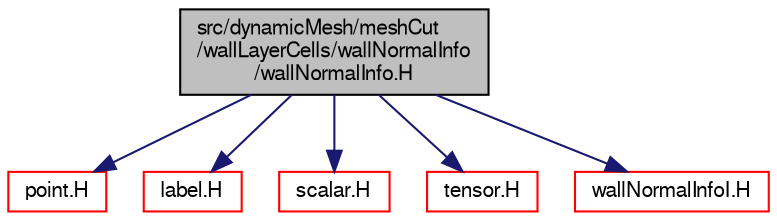digraph "src/dynamicMesh/meshCut/wallLayerCells/wallNormalInfo/wallNormalInfo.H"
{
  bgcolor="transparent";
  edge [fontname="FreeSans",fontsize="10",labelfontname="FreeSans",labelfontsize="10"];
  node [fontname="FreeSans",fontsize="10",shape=record];
  Node0 [label="src/dynamicMesh/meshCut\l/wallLayerCells/wallNormalInfo\l/wallNormalInfo.H",height=0.2,width=0.4,color="black", fillcolor="grey75", style="filled", fontcolor="black"];
  Node0 -> Node1 [color="midnightblue",fontsize="10",style="solid",fontname="FreeSans"];
  Node1 [label="point.H",height=0.2,width=0.4,color="red",URL="$a12059.html"];
  Node0 -> Node6 [color="midnightblue",fontsize="10",style="solid",fontname="FreeSans"];
  Node6 [label="label.H",height=0.2,width=0.4,color="red",URL="$a12371.html"];
  Node0 -> Node3 [color="midnightblue",fontsize="10",style="solid",fontname="FreeSans"];
  Node3 [label="scalar.H",height=0.2,width=0.4,color="red",URL="$a12533.html"];
  Node0 -> Node47 [color="midnightblue",fontsize="10",style="solid",fontname="FreeSans"];
  Node47 [label="tensor.H",height=0.2,width=0.4,color="red",URL="$a12755.html"];
  Node0 -> Node56 [color="midnightblue",fontsize="10",style="solid",fontname="FreeSans"];
  Node56 [label="wallNormalInfoI.H",height=0.2,width=0.4,color="red",URL="$a00560.html"];
}
